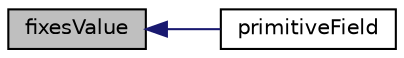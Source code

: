 digraph "fixesValue"
{
  bgcolor="transparent";
  edge [fontname="Helvetica",fontsize="10",labelfontname="Helvetica",labelfontsize="10"];
  node [fontname="Helvetica",fontsize="10",shape=record];
  rankdir="LR";
  Node3381 [label="fixesValue",height=0.2,width=0.4,color="black", fillcolor="grey75", style="filled", fontcolor="black"];
  Node3381 -> Node3382 [dir="back",color="midnightblue",fontsize="10",style="solid",fontname="Helvetica"];
  Node3382 [label="primitiveField",height=0.2,width=0.4,color="black",URL="$a23241.html#a56e0c465ddc7e08af0eab03d1bb8d869",tooltip="Return internal field reference. "];
}
